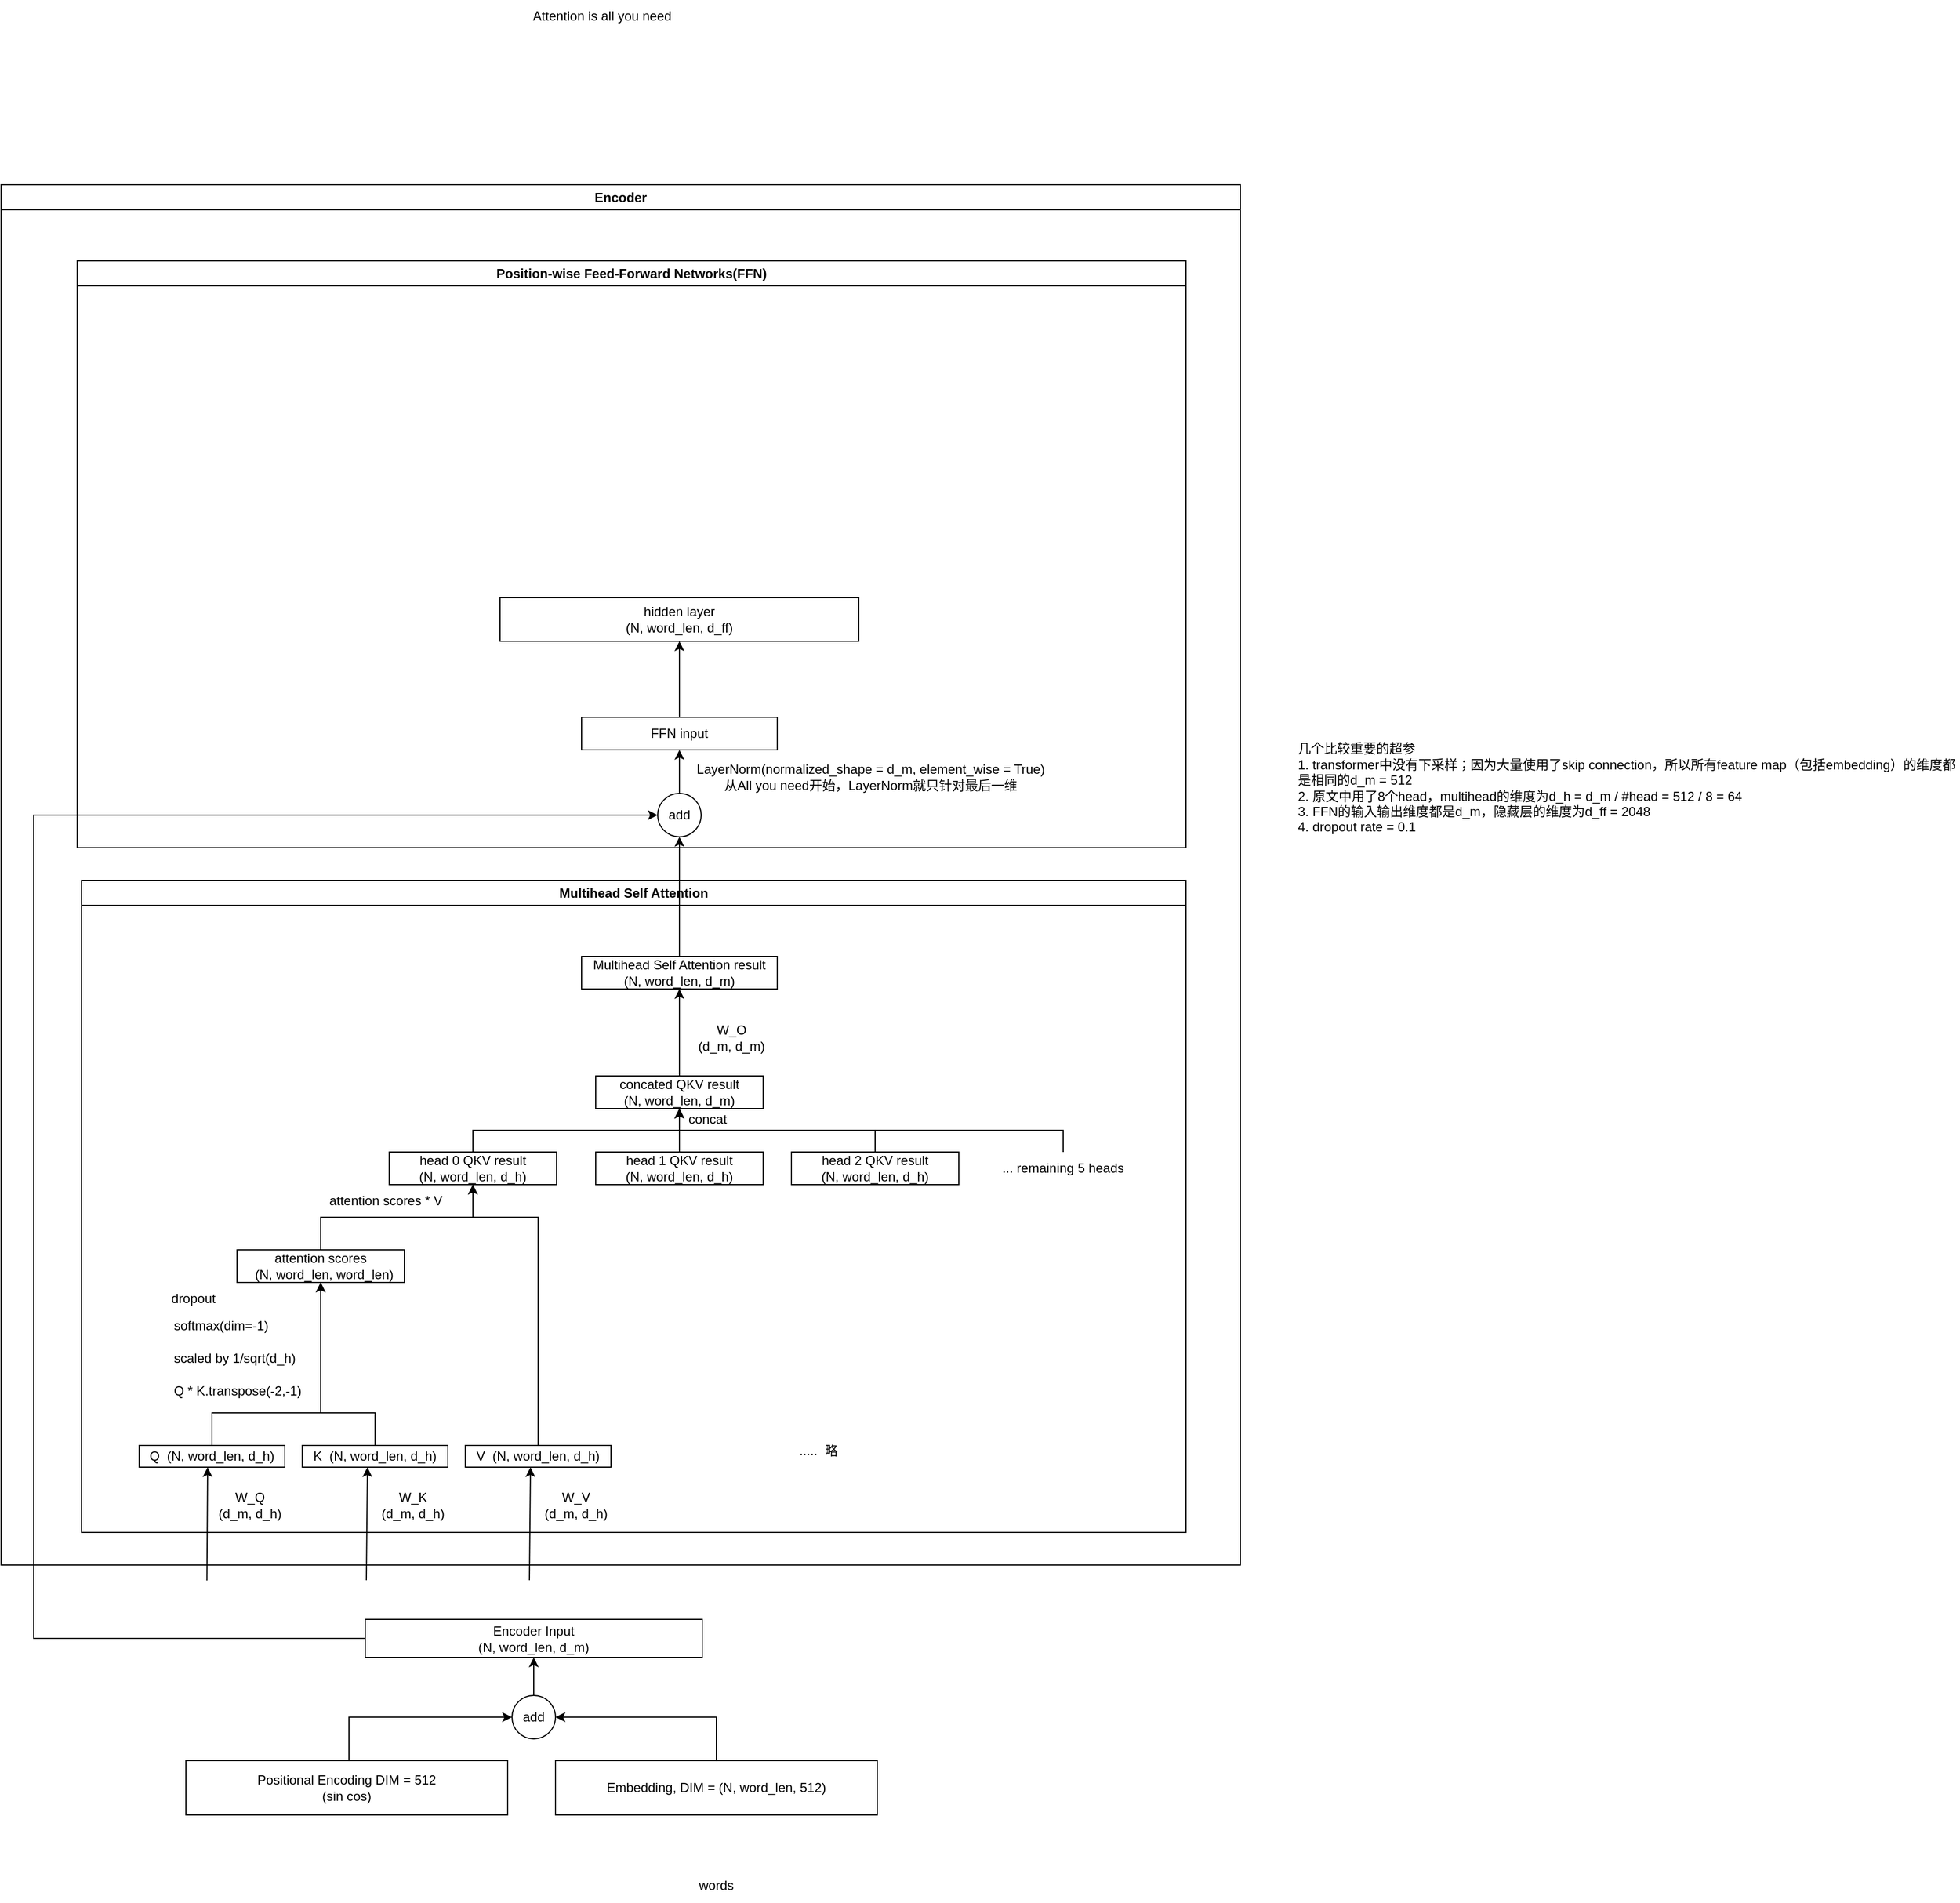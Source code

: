<mxfile version="21.6.8" type="github">
  <diagram name="第 1 页" id="M_lp6r22NxMa7Wf6T6G-">
    <mxGraphModel dx="1290" dy="1747" grid="1" gridSize="10" guides="1" tooltips="1" connect="1" arrows="1" fold="1" page="1" pageScale="1" pageWidth="827" pageHeight="1169" math="0" shadow="0">
      <root>
        <mxCell id="0" />
        <mxCell id="1" parent="0" />
        <mxCell id="O8Lu3nziAZIYqiFHIEOJ-2" value="Multihead Self Attention" style="swimlane;whiteSpace=wrap;html=1;" vertex="1" parent="1">
          <mxGeometry x="124" y="-70" width="1016" height="600" as="geometry">
            <mxRectangle x="124" y="-70" width="180" height="30" as="alternateBounds" />
          </mxGeometry>
        </mxCell>
        <mxCell id="O8Lu3nziAZIYqiFHIEOJ-74" value="" style="group" vertex="1" connectable="0" parent="O8Lu3nziAZIYqiFHIEOJ-2">
          <mxGeometry x="53" y="120" width="910" height="524" as="geometry" />
        </mxCell>
        <mxCell id="O8Lu3nziAZIYqiFHIEOJ-11" value="W_Q&lt;br&gt;(d_m, d_h)" style="text;html=1;strokeColor=none;fillColor=none;align=center;verticalAlign=middle;whiteSpace=wrap;rounded=0;" vertex="1" parent="O8Lu3nziAZIYqiFHIEOJ-74">
          <mxGeometry x="60" y="440" width="84" height="30" as="geometry" />
        </mxCell>
        <mxCell id="O8Lu3nziAZIYqiFHIEOJ-20" value="Q&amp;nbsp; (N, word_len, d_h)" style="rounded=0;whiteSpace=wrap;html=1;" vertex="1" parent="O8Lu3nziAZIYqiFHIEOJ-74">
          <mxGeometry y="400" width="134" height="20" as="geometry" />
        </mxCell>
        <mxCell id="O8Lu3nziAZIYqiFHIEOJ-22" value="W_K&lt;br&gt;(d_m, d_h)" style="text;html=1;strokeColor=none;fillColor=none;align=center;verticalAlign=middle;whiteSpace=wrap;rounded=0;" vertex="1" parent="O8Lu3nziAZIYqiFHIEOJ-74">
          <mxGeometry x="210" y="440" width="84" height="30" as="geometry" />
        </mxCell>
        <mxCell id="O8Lu3nziAZIYqiFHIEOJ-23" value="K&amp;nbsp; (N, word_len, d_h)" style="rounded=0;whiteSpace=wrap;html=1;" vertex="1" parent="O8Lu3nziAZIYqiFHIEOJ-74">
          <mxGeometry x="150" y="400" width="134" height="20" as="geometry" />
        </mxCell>
        <mxCell id="O8Lu3nziAZIYqiFHIEOJ-24" value="" style="endArrow=classic;html=1;rounded=0;exitX=0.181;exitY=-0.04;exitDx=0;exitDy=0;exitPerimeter=0;" edge="1" parent="O8Lu3nziAZIYqiFHIEOJ-74">
          <mxGeometry width="50" height="50" relative="1" as="geometry">
            <mxPoint x="209" y="524" as="sourcePoint" />
            <mxPoint x="210" y="420" as="targetPoint" />
          </mxGeometry>
        </mxCell>
        <mxCell id="O8Lu3nziAZIYqiFHIEOJ-25" value="W_V&lt;br&gt;(d_m, d_h)" style="text;html=1;strokeColor=none;fillColor=none;align=center;verticalAlign=middle;whiteSpace=wrap;rounded=0;" vertex="1" parent="O8Lu3nziAZIYqiFHIEOJ-74">
          <mxGeometry x="360" y="440" width="84" height="30" as="geometry" />
        </mxCell>
        <mxCell id="O8Lu3nziAZIYqiFHIEOJ-26" value="V&amp;nbsp; (N, word_len, d_h)" style="rounded=0;whiteSpace=wrap;html=1;" vertex="1" parent="O8Lu3nziAZIYqiFHIEOJ-74">
          <mxGeometry x="300" y="400" width="134" height="20" as="geometry" />
        </mxCell>
        <mxCell id="O8Lu3nziAZIYqiFHIEOJ-27" value="" style="endArrow=classic;html=1;rounded=0;exitX=0.181;exitY=-0.04;exitDx=0;exitDy=0;exitPerimeter=0;" edge="1" parent="O8Lu3nziAZIYqiFHIEOJ-74">
          <mxGeometry width="50" height="50" relative="1" as="geometry">
            <mxPoint x="359" y="524" as="sourcePoint" />
            <mxPoint x="360" y="420" as="targetPoint" />
          </mxGeometry>
        </mxCell>
        <mxCell id="O8Lu3nziAZIYqiFHIEOJ-28" value="Q * K.transpose(-2,-1)" style="text;html=1;strokeColor=none;fillColor=none;align=left;verticalAlign=middle;whiteSpace=wrap;rounded=0;" vertex="1" parent="O8Lu3nziAZIYqiFHIEOJ-74">
          <mxGeometry x="30" y="340" width="154" height="20" as="geometry" />
        </mxCell>
        <mxCell id="O8Lu3nziAZIYqiFHIEOJ-29" value="attention scores&lt;br&gt;&amp;nbsp; (N, word_len, word_len)" style="rounded=0;whiteSpace=wrap;html=1;" vertex="1" parent="O8Lu3nziAZIYqiFHIEOJ-74">
          <mxGeometry x="90" y="220" width="154" height="30" as="geometry" />
        </mxCell>
        <mxCell id="O8Lu3nziAZIYqiFHIEOJ-32" style="edgeStyle=orthogonalEdgeStyle;rounded=0;orthogonalLoop=1;jettySize=auto;html=1;entryX=0.5;entryY=1;entryDx=0;entryDy=0;" edge="1" parent="O8Lu3nziAZIYqiFHIEOJ-74" source="O8Lu3nziAZIYqiFHIEOJ-20" target="O8Lu3nziAZIYqiFHIEOJ-29">
          <mxGeometry relative="1" as="geometry">
            <Array as="points">
              <mxPoint x="67" y="370" />
              <mxPoint x="167" y="370" />
            </Array>
          </mxGeometry>
        </mxCell>
        <mxCell id="O8Lu3nziAZIYqiFHIEOJ-33" style="edgeStyle=orthogonalEdgeStyle;rounded=0;orthogonalLoop=1;jettySize=auto;html=1;entryX=0.5;entryY=1;entryDx=0;entryDy=0;" edge="1" parent="O8Lu3nziAZIYqiFHIEOJ-74" source="O8Lu3nziAZIYqiFHIEOJ-23" target="O8Lu3nziAZIYqiFHIEOJ-29">
          <mxGeometry relative="1" as="geometry">
            <Array as="points">
              <mxPoint x="217" y="370" />
              <mxPoint x="167" y="370" />
            </Array>
          </mxGeometry>
        </mxCell>
        <mxCell id="O8Lu3nziAZIYqiFHIEOJ-31" value="scaled by 1/sqrt(d_h)" style="text;html=1;strokeColor=none;fillColor=none;align=left;verticalAlign=middle;whiteSpace=wrap;rounded=0;" vertex="1" parent="O8Lu3nziAZIYqiFHIEOJ-74">
          <mxGeometry x="30" y="310" width="154" height="20" as="geometry" />
        </mxCell>
        <mxCell id="O8Lu3nziAZIYqiFHIEOJ-34" value="softmax(dim=-1)" style="text;html=1;strokeColor=none;fillColor=none;align=left;verticalAlign=middle;whiteSpace=wrap;rounded=0;" vertex="1" parent="O8Lu3nziAZIYqiFHIEOJ-74">
          <mxGeometry x="30" y="280" width="154" height="20" as="geometry" />
        </mxCell>
        <mxCell id="O8Lu3nziAZIYqiFHIEOJ-35" value="dropout" style="text;html=1;strokeColor=none;fillColor=none;align=center;verticalAlign=middle;whiteSpace=wrap;rounded=0;" vertex="1" parent="O8Lu3nziAZIYqiFHIEOJ-74">
          <mxGeometry x="20" y="250" width="60" height="30" as="geometry" />
        </mxCell>
        <mxCell id="O8Lu3nziAZIYqiFHIEOJ-36" value="head 0 QKV result&lt;br&gt;(N, word_len, d_h)" style="rounded=0;whiteSpace=wrap;html=1;" vertex="1" parent="O8Lu3nziAZIYqiFHIEOJ-74">
          <mxGeometry x="230" y="130" width="154" height="30" as="geometry" />
        </mxCell>
        <mxCell id="O8Lu3nziAZIYqiFHIEOJ-38" style="edgeStyle=orthogonalEdgeStyle;rounded=0;orthogonalLoop=1;jettySize=auto;html=1;entryX=0.5;entryY=1;entryDx=0;entryDy=0;" edge="1" parent="O8Lu3nziAZIYqiFHIEOJ-74" source="O8Lu3nziAZIYqiFHIEOJ-26" target="O8Lu3nziAZIYqiFHIEOJ-36">
          <mxGeometry relative="1" as="geometry">
            <Array as="points">
              <mxPoint x="367" y="190" />
              <mxPoint x="307" y="190" />
            </Array>
          </mxGeometry>
        </mxCell>
        <mxCell id="O8Lu3nziAZIYqiFHIEOJ-37" style="edgeStyle=orthogonalEdgeStyle;rounded=0;orthogonalLoop=1;jettySize=auto;html=1;entryX=0.5;entryY=1;entryDx=0;entryDy=0;" edge="1" parent="O8Lu3nziAZIYqiFHIEOJ-74" source="O8Lu3nziAZIYqiFHIEOJ-29" target="O8Lu3nziAZIYqiFHIEOJ-36">
          <mxGeometry relative="1" as="geometry" />
        </mxCell>
        <mxCell id="O8Lu3nziAZIYqiFHIEOJ-39" value="attention scores * V" style="text;html=1;strokeColor=none;fillColor=none;align=center;verticalAlign=middle;whiteSpace=wrap;rounded=0;" vertex="1" parent="O8Lu3nziAZIYqiFHIEOJ-74">
          <mxGeometry x="170" y="160" width="114" height="30" as="geometry" />
        </mxCell>
        <mxCell id="O8Lu3nziAZIYqiFHIEOJ-40" value="concated QKV result&lt;br&gt;(N, word_len, d_m)" style="rounded=0;whiteSpace=wrap;html=1;" vertex="1" parent="O8Lu3nziAZIYqiFHIEOJ-74">
          <mxGeometry x="420" y="60" width="154" height="30" as="geometry" />
        </mxCell>
        <mxCell id="O8Lu3nziAZIYqiFHIEOJ-66" style="edgeStyle=orthogonalEdgeStyle;rounded=0;orthogonalLoop=1;jettySize=auto;html=1;entryX=0.5;entryY=1;entryDx=0;entryDy=0;exitX=0.5;exitY=0;exitDx=0;exitDy=0;" edge="1" parent="O8Lu3nziAZIYqiFHIEOJ-74" source="O8Lu3nziAZIYqiFHIEOJ-36" target="O8Lu3nziAZIYqiFHIEOJ-40">
          <mxGeometry relative="1" as="geometry" />
        </mxCell>
        <mxCell id="O8Lu3nziAZIYqiFHIEOJ-67" style="edgeStyle=orthogonalEdgeStyle;rounded=0;orthogonalLoop=1;jettySize=auto;html=1;" edge="1" parent="O8Lu3nziAZIYqiFHIEOJ-74" source="O8Lu3nziAZIYqiFHIEOJ-62">
          <mxGeometry relative="1" as="geometry">
            <mxPoint x="497" y="90" as="targetPoint" />
          </mxGeometry>
        </mxCell>
        <mxCell id="O8Lu3nziAZIYqiFHIEOJ-62" value="head 1 QKV result&lt;br&gt;(N, word_len, d_h)" style="rounded=0;whiteSpace=wrap;html=1;" vertex="1" parent="O8Lu3nziAZIYqiFHIEOJ-74">
          <mxGeometry x="420" y="130" width="154" height="30" as="geometry" />
        </mxCell>
        <mxCell id="O8Lu3nziAZIYqiFHIEOJ-68" style="edgeStyle=orthogonalEdgeStyle;rounded=0;orthogonalLoop=1;jettySize=auto;html=1;entryX=0.5;entryY=1;entryDx=0;entryDy=0;exitX=0.5;exitY=0;exitDx=0;exitDy=0;" edge="1" parent="O8Lu3nziAZIYqiFHIEOJ-74" source="O8Lu3nziAZIYqiFHIEOJ-63" target="O8Lu3nziAZIYqiFHIEOJ-40">
          <mxGeometry relative="1" as="geometry" />
        </mxCell>
        <mxCell id="O8Lu3nziAZIYqiFHIEOJ-63" value="head 2 QKV result&lt;br&gt;(N, word_len, d_h)" style="rounded=0;whiteSpace=wrap;html=1;" vertex="1" parent="O8Lu3nziAZIYqiFHIEOJ-74">
          <mxGeometry x="600" y="130" width="154" height="30" as="geometry" />
        </mxCell>
        <mxCell id="O8Lu3nziAZIYqiFHIEOJ-69" style="edgeStyle=orthogonalEdgeStyle;rounded=0;orthogonalLoop=1;jettySize=auto;html=1;entryX=0.5;entryY=1;entryDx=0;entryDy=0;" edge="1" parent="O8Lu3nziAZIYqiFHIEOJ-74" source="O8Lu3nziAZIYqiFHIEOJ-65" target="O8Lu3nziAZIYqiFHIEOJ-40">
          <mxGeometry relative="1" as="geometry">
            <Array as="points">
              <mxPoint x="850" y="110" />
              <mxPoint x="497" y="110" />
            </Array>
          </mxGeometry>
        </mxCell>
        <mxCell id="O8Lu3nziAZIYqiFHIEOJ-65" value="... remaining 5 heads" style="text;html=1;strokeColor=none;fillColor=none;align=center;verticalAlign=middle;whiteSpace=wrap;rounded=0;" vertex="1" parent="O8Lu3nziAZIYqiFHIEOJ-74">
          <mxGeometry x="790" y="130" width="120" height="30" as="geometry" />
        </mxCell>
        <mxCell id="O8Lu3nziAZIYqiFHIEOJ-64" value=".....&amp;nbsp; 略" style="text;html=1;strokeColor=none;fillColor=none;align=center;verticalAlign=middle;whiteSpace=wrap;rounded=0;" vertex="1" parent="O8Lu3nziAZIYqiFHIEOJ-74">
          <mxGeometry x="470" y="290" width="310" height="230" as="geometry" />
        </mxCell>
        <mxCell id="O8Lu3nziAZIYqiFHIEOJ-72" value="concat" style="text;html=1;strokeColor=none;fillColor=none;align=center;verticalAlign=middle;whiteSpace=wrap;rounded=0;" vertex="1" parent="O8Lu3nziAZIYqiFHIEOJ-74">
          <mxGeometry x="493" y="85" width="60" height="30" as="geometry" />
        </mxCell>
        <mxCell id="O8Lu3nziAZIYqiFHIEOJ-73" value="W_O&lt;br&gt;(d_m, d_m)" style="text;html=1;strokeColor=none;fillColor=none;align=center;verticalAlign=middle;whiteSpace=wrap;rounded=0;" vertex="1" parent="O8Lu3nziAZIYqiFHIEOJ-74">
          <mxGeometry x="503" y="10" width="84" height="30" as="geometry" />
        </mxCell>
        <mxCell id="O8Lu3nziAZIYqiFHIEOJ-89" style="edgeStyle=orthogonalEdgeStyle;rounded=0;orthogonalLoop=1;jettySize=auto;html=1;entryX=0;entryY=0.5;entryDx=0;entryDy=0;" edge="1" parent="1" source="O8Lu3nziAZIYqiFHIEOJ-3" target="O8Lu3nziAZIYqiFHIEOJ-86">
          <mxGeometry relative="1" as="geometry">
            <Array as="points">
              <mxPoint x="370" y="700" />
            </Array>
          </mxGeometry>
        </mxCell>
        <mxCell id="O8Lu3nziAZIYqiFHIEOJ-3" value="Positional Encoding DIM = 512&lt;br&gt;(sin cos)" style="rounded=0;whiteSpace=wrap;html=1;" vertex="1" parent="1">
          <mxGeometry x="220" y="740" width="296" height="50" as="geometry" />
        </mxCell>
        <mxCell id="O8Lu3nziAZIYqiFHIEOJ-87" style="edgeStyle=orthogonalEdgeStyle;rounded=0;orthogonalLoop=1;jettySize=auto;html=1;entryX=1;entryY=0.5;entryDx=0;entryDy=0;" edge="1" parent="1" source="O8Lu3nziAZIYqiFHIEOJ-5" target="O8Lu3nziAZIYqiFHIEOJ-86">
          <mxGeometry relative="1" as="geometry" />
        </mxCell>
        <mxCell id="O8Lu3nziAZIYqiFHIEOJ-5" value="Embedding, DIM = (N, word_len, 512)" style="rounded=0;whiteSpace=wrap;html=1;" vertex="1" parent="1">
          <mxGeometry x="560" y="740" width="296" height="50" as="geometry" />
        </mxCell>
        <mxCell id="O8Lu3nziAZIYqiFHIEOJ-7" value="words" style="text;html=1;strokeColor=none;fillColor=none;align=center;verticalAlign=middle;whiteSpace=wrap;rounded=0;" vertex="1" parent="1">
          <mxGeometry x="678" y="840" width="60" height="30" as="geometry" />
        </mxCell>
        <mxCell id="O8Lu3nziAZIYqiFHIEOJ-8" value="Attention is all you need" style="text;html=1;strokeColor=none;fillColor=none;align=center;verticalAlign=middle;whiteSpace=wrap;rounded=0;" vertex="1" parent="1">
          <mxGeometry x="480" y="-880" width="246" height="30" as="geometry" />
        </mxCell>
        <mxCell id="O8Lu3nziAZIYqiFHIEOJ-79" style="edgeStyle=orthogonalEdgeStyle;rounded=0;orthogonalLoop=1;jettySize=auto;html=1;entryX=0;entryY=0.5;entryDx=0;entryDy=0;" edge="1" parent="1" source="O8Lu3nziAZIYqiFHIEOJ-12" target="O8Lu3nziAZIYqiFHIEOJ-83">
          <mxGeometry relative="1" as="geometry">
            <mxPoint x="674" y="-130" as="targetPoint" />
            <Array as="points">
              <mxPoint x="80" y="628" />
              <mxPoint x="80" y="-130" />
            </Array>
          </mxGeometry>
        </mxCell>
        <mxCell id="O8Lu3nziAZIYqiFHIEOJ-12" value="Encoder Input&lt;br&gt;(N, word_len, d_m)" style="rounded=0;whiteSpace=wrap;html=1;" vertex="1" parent="1">
          <mxGeometry x="385" y="610" width="310" height="35" as="geometry" />
        </mxCell>
        <mxCell id="O8Lu3nziAZIYqiFHIEOJ-18" value="" style="endArrow=classic;html=1;rounded=0;exitX=0.181;exitY=-0.04;exitDx=0;exitDy=0;exitPerimeter=0;" edge="1" parent="1">
          <mxGeometry width="50" height="50" relative="1" as="geometry">
            <mxPoint x="239.324" y="574.2" as="sourcePoint" />
            <mxPoint x="240" y="470" as="targetPoint" />
          </mxGeometry>
        </mxCell>
        <mxCell id="O8Lu3nziAZIYqiFHIEOJ-19" value="几个比较重要的超参&lt;br&gt;1. transformer中没有下采样；因为大量使用了skip connection，所以所有feature map（包括embedding）的维度都是相同的d_m = 512&lt;br&gt;2. 原文中用了8个head，multihead的维度为d_h = d_m / #head = 512 / 8 = 64&lt;br&gt;3. FFN的输入输出维度都是d_m，隐藏层的维度为d_ff = 2048&lt;br&gt;4. dropout rate = 0.1&lt;br&gt;" style="text;html=1;strokeColor=none;fillColor=none;align=left;verticalAlign=middle;whiteSpace=wrap;rounded=0;" vertex="1" parent="1">
          <mxGeometry x="1241" y="-240" width="610" height="170" as="geometry" />
        </mxCell>
        <mxCell id="O8Lu3nziAZIYqiFHIEOJ-75" value="Encoder" style="swimlane;whiteSpace=wrap;html=1;" vertex="1" parent="1">
          <mxGeometry x="50" y="-710" width="1140" height="1270" as="geometry" />
        </mxCell>
        <mxCell id="O8Lu3nziAZIYqiFHIEOJ-80" style="edgeStyle=orthogonalEdgeStyle;rounded=0;orthogonalLoop=1;jettySize=auto;html=1;entryX=0.5;entryY=1;entryDx=0;entryDy=0;" edge="1" parent="O8Lu3nziAZIYqiFHIEOJ-75" source="O8Lu3nziAZIYqiFHIEOJ-71" target="O8Lu3nziAZIYqiFHIEOJ-83">
          <mxGeometry relative="1" as="geometry" />
        </mxCell>
        <mxCell id="O8Lu3nziAZIYqiFHIEOJ-71" value="Multihead Self Attention result&lt;br&gt;(N, word_len, d_m)" style="rounded=0;whiteSpace=wrap;html=1;" vertex="1" parent="O8Lu3nziAZIYqiFHIEOJ-75">
          <mxGeometry x="534" y="710" width="180" height="30" as="geometry" />
        </mxCell>
        <mxCell id="O8Lu3nziAZIYqiFHIEOJ-76" value="Position-wise Feed-Forward Networks(FFN)" style="swimlane;whiteSpace=wrap;html=1;" vertex="1" parent="O8Lu3nziAZIYqiFHIEOJ-75">
          <mxGeometry x="70" y="70" width="1020" height="540" as="geometry" />
        </mxCell>
        <mxCell id="O8Lu3nziAZIYqiFHIEOJ-77" value="hidden layer&lt;br&gt;(N, word_len, d_ff)" style="rounded=0;whiteSpace=wrap;html=1;" vertex="1" parent="O8Lu3nziAZIYqiFHIEOJ-76">
          <mxGeometry x="389" y="310" width="330" height="40" as="geometry" />
        </mxCell>
        <mxCell id="O8Lu3nziAZIYqiFHIEOJ-81" style="edgeStyle=orthogonalEdgeStyle;rounded=0;orthogonalLoop=1;jettySize=auto;html=1;entryX=0.5;entryY=1;entryDx=0;entryDy=0;" edge="1" parent="O8Lu3nziAZIYqiFHIEOJ-76" source="O8Lu3nziAZIYqiFHIEOJ-78" target="O8Lu3nziAZIYqiFHIEOJ-77">
          <mxGeometry relative="1" as="geometry">
            <mxPoint x="554" y="390" as="targetPoint" />
          </mxGeometry>
        </mxCell>
        <mxCell id="O8Lu3nziAZIYqiFHIEOJ-78" value="FFN input" style="rounded=0;whiteSpace=wrap;html=1;" vertex="1" parent="O8Lu3nziAZIYqiFHIEOJ-76">
          <mxGeometry x="464" y="420" width="180" height="30" as="geometry" />
        </mxCell>
        <mxCell id="O8Lu3nziAZIYqiFHIEOJ-84" style="edgeStyle=orthogonalEdgeStyle;rounded=0;orthogonalLoop=1;jettySize=auto;html=1;entryX=0.5;entryY=1;entryDx=0;entryDy=0;" edge="1" parent="O8Lu3nziAZIYqiFHIEOJ-76" source="O8Lu3nziAZIYqiFHIEOJ-83" target="O8Lu3nziAZIYqiFHIEOJ-78">
          <mxGeometry relative="1" as="geometry" />
        </mxCell>
        <mxCell id="O8Lu3nziAZIYqiFHIEOJ-83" value="add" style="ellipse;whiteSpace=wrap;html=1;aspect=fixed;" vertex="1" parent="O8Lu3nziAZIYqiFHIEOJ-76">
          <mxGeometry x="534" y="490" width="40" height="40" as="geometry" />
        </mxCell>
        <mxCell id="O8Lu3nziAZIYqiFHIEOJ-85" value="LayerNorm(normalized_shape = d_m, element_wise = True)&lt;br&gt;从All you need开始，LayerNorm就只针对最后一维" style="text;html=1;strokeColor=none;fillColor=none;align=center;verticalAlign=middle;whiteSpace=wrap;rounded=0;" vertex="1" parent="O8Lu3nziAZIYqiFHIEOJ-76">
          <mxGeometry x="550" y="460" width="360" height="30" as="geometry" />
        </mxCell>
        <mxCell id="O8Lu3nziAZIYqiFHIEOJ-70" style="edgeStyle=orthogonalEdgeStyle;rounded=0;orthogonalLoop=1;jettySize=auto;html=1;entryX=0.5;entryY=1;entryDx=0;entryDy=0;" edge="1" parent="1" source="O8Lu3nziAZIYqiFHIEOJ-40" target="O8Lu3nziAZIYqiFHIEOJ-71">
          <mxGeometry relative="1" as="geometry">
            <mxPoint x="674" y="80" as="targetPoint" />
          </mxGeometry>
        </mxCell>
        <mxCell id="O8Lu3nziAZIYqiFHIEOJ-90" style="edgeStyle=orthogonalEdgeStyle;rounded=0;orthogonalLoop=1;jettySize=auto;html=1;entryX=0.5;entryY=1;entryDx=0;entryDy=0;" edge="1" parent="1" source="O8Lu3nziAZIYqiFHIEOJ-86" target="O8Lu3nziAZIYqiFHIEOJ-12">
          <mxGeometry relative="1" as="geometry" />
        </mxCell>
        <mxCell id="O8Lu3nziAZIYqiFHIEOJ-86" value="add" style="ellipse;whiteSpace=wrap;html=1;aspect=fixed;" vertex="1" parent="1">
          <mxGeometry x="520" y="680" width="40" height="40" as="geometry" />
        </mxCell>
      </root>
    </mxGraphModel>
  </diagram>
</mxfile>
